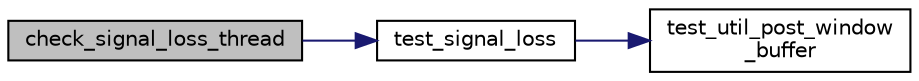digraph "check_signal_loss_thread"
{
 // LATEX_PDF_SIZE
  edge [fontname="Helvetica",fontsize="10",labelfontname="Helvetica",labelfontsize="10"];
  node [fontname="Helvetica",fontsize="10",shape=record];
  rankdir="LR";
  Node1 [label="check_signal_loss_thread",height=0.2,width=0.4,color="black", fillcolor="grey75", style="filled", fontcolor="black",tooltip=" "];
  Node1 -> Node2 [color="midnightblue",fontsize="10",style="solid"];
  Node2 [label="test_signal_loss",height=0.2,width=0.4,color="black", fillcolor="white", style="filled",URL="$qcarcam__test_8cpp.html#a97793e207dbe15b92e79991e1224fe39",tooltip=" "];
  Node2 -> Node3 [color="midnightblue",fontsize="10",style="solid"];
  Node3 [label="test_util_post_window\l_buffer",height=0.2,width=0.4,color="black", fillcolor="white", style="filled",URL="$test__util_8h.html#a191c23327dba8ce55420c876825137a6",tooltip="Send frame to display."];
}
